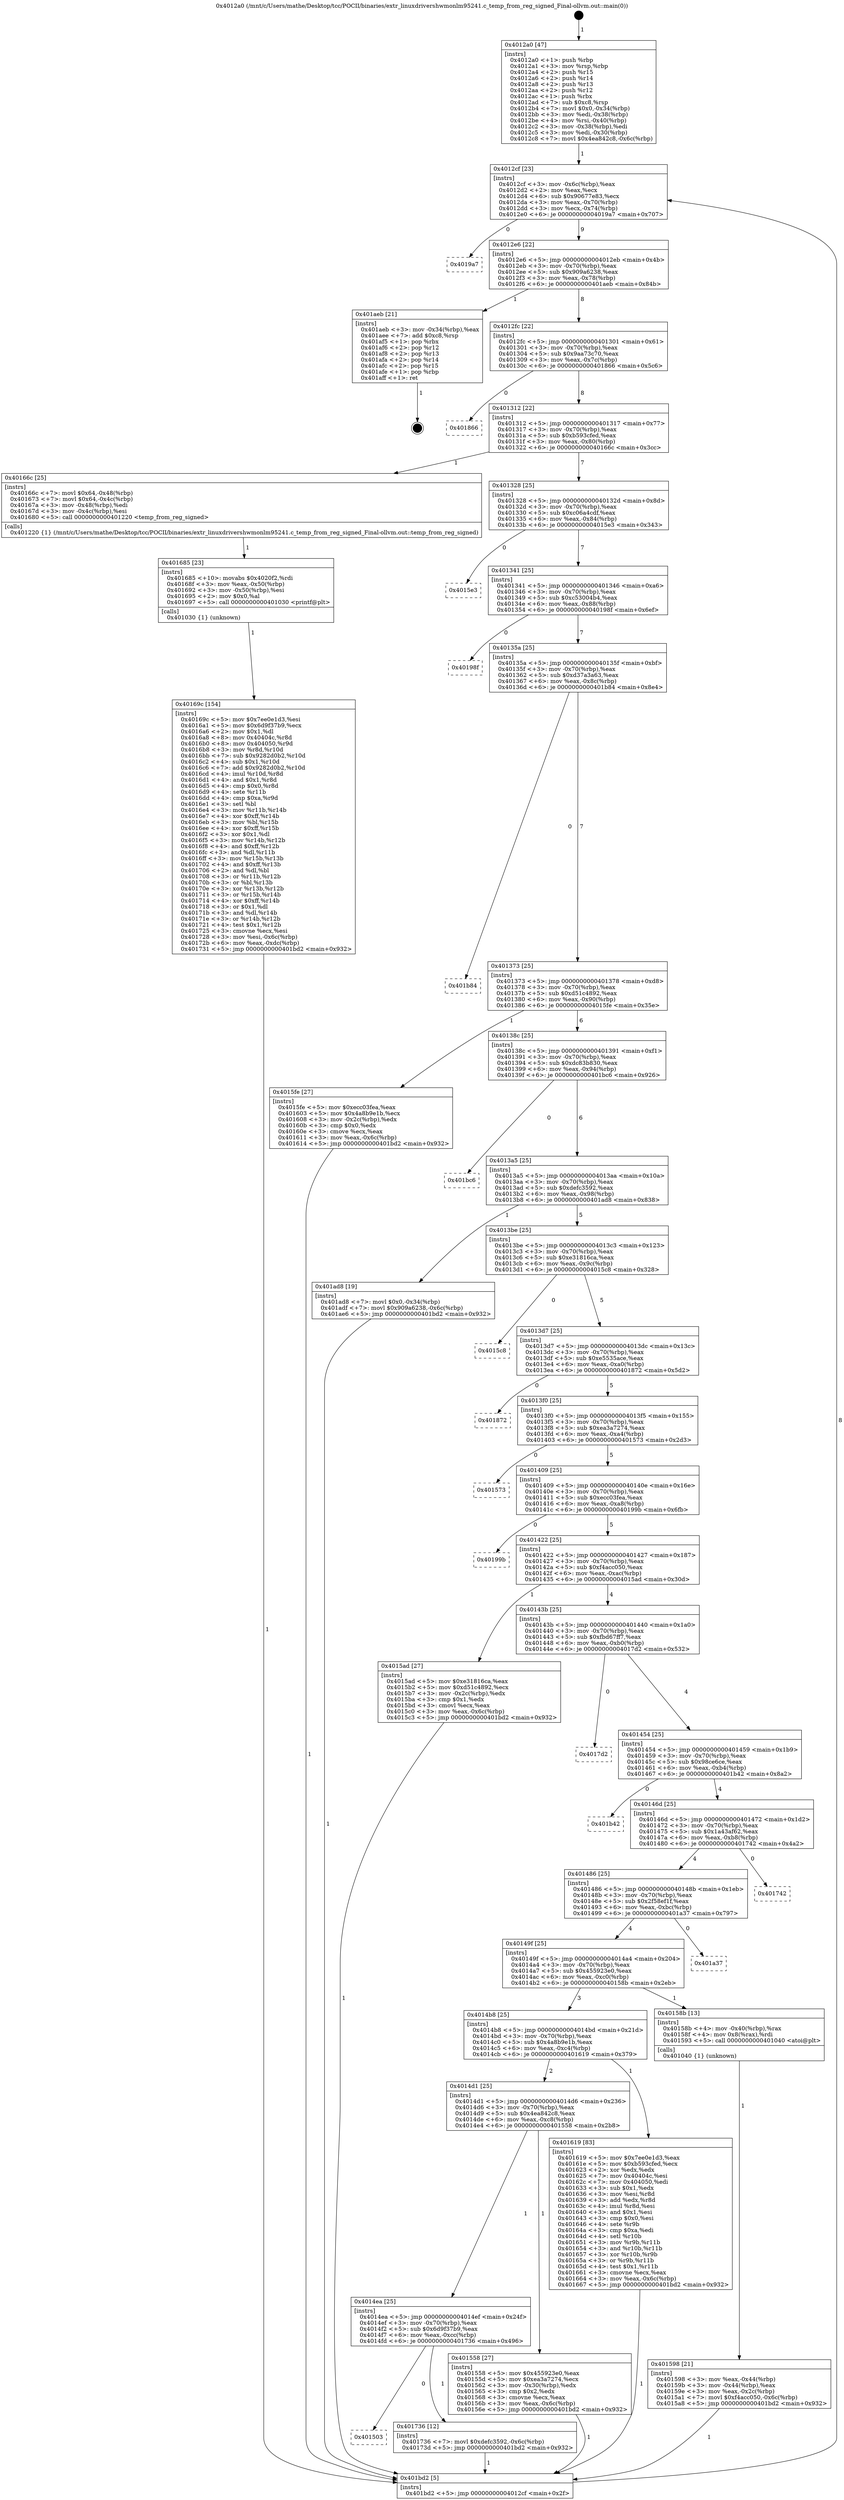 digraph "0x4012a0" {
  label = "0x4012a0 (/mnt/c/Users/mathe/Desktop/tcc/POCII/binaries/extr_linuxdrivershwmonlm95241.c_temp_from_reg_signed_Final-ollvm.out::main(0))"
  labelloc = "t"
  node[shape=record]

  Entry [label="",width=0.3,height=0.3,shape=circle,fillcolor=black,style=filled]
  "0x4012cf" [label="{
     0x4012cf [23]\l
     | [instrs]\l
     &nbsp;&nbsp;0x4012cf \<+3\>: mov -0x6c(%rbp),%eax\l
     &nbsp;&nbsp;0x4012d2 \<+2\>: mov %eax,%ecx\l
     &nbsp;&nbsp;0x4012d4 \<+6\>: sub $0x90677e83,%ecx\l
     &nbsp;&nbsp;0x4012da \<+3\>: mov %eax,-0x70(%rbp)\l
     &nbsp;&nbsp;0x4012dd \<+3\>: mov %ecx,-0x74(%rbp)\l
     &nbsp;&nbsp;0x4012e0 \<+6\>: je 00000000004019a7 \<main+0x707\>\l
  }"]
  "0x4019a7" [label="{
     0x4019a7\l
  }", style=dashed]
  "0x4012e6" [label="{
     0x4012e6 [22]\l
     | [instrs]\l
     &nbsp;&nbsp;0x4012e6 \<+5\>: jmp 00000000004012eb \<main+0x4b\>\l
     &nbsp;&nbsp;0x4012eb \<+3\>: mov -0x70(%rbp),%eax\l
     &nbsp;&nbsp;0x4012ee \<+5\>: sub $0x909a6238,%eax\l
     &nbsp;&nbsp;0x4012f3 \<+3\>: mov %eax,-0x78(%rbp)\l
     &nbsp;&nbsp;0x4012f6 \<+6\>: je 0000000000401aeb \<main+0x84b\>\l
  }"]
  Exit [label="",width=0.3,height=0.3,shape=circle,fillcolor=black,style=filled,peripheries=2]
  "0x401aeb" [label="{
     0x401aeb [21]\l
     | [instrs]\l
     &nbsp;&nbsp;0x401aeb \<+3\>: mov -0x34(%rbp),%eax\l
     &nbsp;&nbsp;0x401aee \<+7\>: add $0xc8,%rsp\l
     &nbsp;&nbsp;0x401af5 \<+1\>: pop %rbx\l
     &nbsp;&nbsp;0x401af6 \<+2\>: pop %r12\l
     &nbsp;&nbsp;0x401af8 \<+2\>: pop %r13\l
     &nbsp;&nbsp;0x401afa \<+2\>: pop %r14\l
     &nbsp;&nbsp;0x401afc \<+2\>: pop %r15\l
     &nbsp;&nbsp;0x401afe \<+1\>: pop %rbp\l
     &nbsp;&nbsp;0x401aff \<+1\>: ret\l
  }"]
  "0x4012fc" [label="{
     0x4012fc [22]\l
     | [instrs]\l
     &nbsp;&nbsp;0x4012fc \<+5\>: jmp 0000000000401301 \<main+0x61\>\l
     &nbsp;&nbsp;0x401301 \<+3\>: mov -0x70(%rbp),%eax\l
     &nbsp;&nbsp;0x401304 \<+5\>: sub $0x9aa73c70,%eax\l
     &nbsp;&nbsp;0x401309 \<+3\>: mov %eax,-0x7c(%rbp)\l
     &nbsp;&nbsp;0x40130c \<+6\>: je 0000000000401866 \<main+0x5c6\>\l
  }"]
  "0x401503" [label="{
     0x401503\l
  }", style=dashed]
  "0x401866" [label="{
     0x401866\l
  }", style=dashed]
  "0x401312" [label="{
     0x401312 [22]\l
     | [instrs]\l
     &nbsp;&nbsp;0x401312 \<+5\>: jmp 0000000000401317 \<main+0x77\>\l
     &nbsp;&nbsp;0x401317 \<+3\>: mov -0x70(%rbp),%eax\l
     &nbsp;&nbsp;0x40131a \<+5\>: sub $0xb593cfed,%eax\l
     &nbsp;&nbsp;0x40131f \<+3\>: mov %eax,-0x80(%rbp)\l
     &nbsp;&nbsp;0x401322 \<+6\>: je 000000000040166c \<main+0x3cc\>\l
  }"]
  "0x401736" [label="{
     0x401736 [12]\l
     | [instrs]\l
     &nbsp;&nbsp;0x401736 \<+7\>: movl $0xdefc3592,-0x6c(%rbp)\l
     &nbsp;&nbsp;0x40173d \<+5\>: jmp 0000000000401bd2 \<main+0x932\>\l
  }"]
  "0x40166c" [label="{
     0x40166c [25]\l
     | [instrs]\l
     &nbsp;&nbsp;0x40166c \<+7\>: movl $0x64,-0x48(%rbp)\l
     &nbsp;&nbsp;0x401673 \<+7\>: movl $0x64,-0x4c(%rbp)\l
     &nbsp;&nbsp;0x40167a \<+3\>: mov -0x48(%rbp),%edi\l
     &nbsp;&nbsp;0x40167d \<+3\>: mov -0x4c(%rbp),%esi\l
     &nbsp;&nbsp;0x401680 \<+5\>: call 0000000000401220 \<temp_from_reg_signed\>\l
     | [calls]\l
     &nbsp;&nbsp;0x401220 \{1\} (/mnt/c/Users/mathe/Desktop/tcc/POCII/binaries/extr_linuxdrivershwmonlm95241.c_temp_from_reg_signed_Final-ollvm.out::temp_from_reg_signed)\l
  }"]
  "0x401328" [label="{
     0x401328 [25]\l
     | [instrs]\l
     &nbsp;&nbsp;0x401328 \<+5\>: jmp 000000000040132d \<main+0x8d\>\l
     &nbsp;&nbsp;0x40132d \<+3\>: mov -0x70(%rbp),%eax\l
     &nbsp;&nbsp;0x401330 \<+5\>: sub $0xc06a4cdf,%eax\l
     &nbsp;&nbsp;0x401335 \<+6\>: mov %eax,-0x84(%rbp)\l
     &nbsp;&nbsp;0x40133b \<+6\>: je 00000000004015e3 \<main+0x343\>\l
  }"]
  "0x40169c" [label="{
     0x40169c [154]\l
     | [instrs]\l
     &nbsp;&nbsp;0x40169c \<+5\>: mov $0x7ee0e1d3,%esi\l
     &nbsp;&nbsp;0x4016a1 \<+5\>: mov $0x6d9f37b9,%ecx\l
     &nbsp;&nbsp;0x4016a6 \<+2\>: mov $0x1,%dl\l
     &nbsp;&nbsp;0x4016a8 \<+8\>: mov 0x40404c,%r8d\l
     &nbsp;&nbsp;0x4016b0 \<+8\>: mov 0x404050,%r9d\l
     &nbsp;&nbsp;0x4016b8 \<+3\>: mov %r8d,%r10d\l
     &nbsp;&nbsp;0x4016bb \<+7\>: sub $0x9282d0b2,%r10d\l
     &nbsp;&nbsp;0x4016c2 \<+4\>: sub $0x1,%r10d\l
     &nbsp;&nbsp;0x4016c6 \<+7\>: add $0x9282d0b2,%r10d\l
     &nbsp;&nbsp;0x4016cd \<+4\>: imul %r10d,%r8d\l
     &nbsp;&nbsp;0x4016d1 \<+4\>: and $0x1,%r8d\l
     &nbsp;&nbsp;0x4016d5 \<+4\>: cmp $0x0,%r8d\l
     &nbsp;&nbsp;0x4016d9 \<+4\>: sete %r11b\l
     &nbsp;&nbsp;0x4016dd \<+4\>: cmp $0xa,%r9d\l
     &nbsp;&nbsp;0x4016e1 \<+3\>: setl %bl\l
     &nbsp;&nbsp;0x4016e4 \<+3\>: mov %r11b,%r14b\l
     &nbsp;&nbsp;0x4016e7 \<+4\>: xor $0xff,%r14b\l
     &nbsp;&nbsp;0x4016eb \<+3\>: mov %bl,%r15b\l
     &nbsp;&nbsp;0x4016ee \<+4\>: xor $0xff,%r15b\l
     &nbsp;&nbsp;0x4016f2 \<+3\>: xor $0x1,%dl\l
     &nbsp;&nbsp;0x4016f5 \<+3\>: mov %r14b,%r12b\l
     &nbsp;&nbsp;0x4016f8 \<+4\>: and $0xff,%r12b\l
     &nbsp;&nbsp;0x4016fc \<+3\>: and %dl,%r11b\l
     &nbsp;&nbsp;0x4016ff \<+3\>: mov %r15b,%r13b\l
     &nbsp;&nbsp;0x401702 \<+4\>: and $0xff,%r13b\l
     &nbsp;&nbsp;0x401706 \<+2\>: and %dl,%bl\l
     &nbsp;&nbsp;0x401708 \<+3\>: or %r11b,%r12b\l
     &nbsp;&nbsp;0x40170b \<+3\>: or %bl,%r13b\l
     &nbsp;&nbsp;0x40170e \<+3\>: xor %r13b,%r12b\l
     &nbsp;&nbsp;0x401711 \<+3\>: or %r15b,%r14b\l
     &nbsp;&nbsp;0x401714 \<+4\>: xor $0xff,%r14b\l
     &nbsp;&nbsp;0x401718 \<+3\>: or $0x1,%dl\l
     &nbsp;&nbsp;0x40171b \<+3\>: and %dl,%r14b\l
     &nbsp;&nbsp;0x40171e \<+3\>: or %r14b,%r12b\l
     &nbsp;&nbsp;0x401721 \<+4\>: test $0x1,%r12b\l
     &nbsp;&nbsp;0x401725 \<+3\>: cmovne %ecx,%esi\l
     &nbsp;&nbsp;0x401728 \<+3\>: mov %esi,-0x6c(%rbp)\l
     &nbsp;&nbsp;0x40172b \<+6\>: mov %eax,-0xdc(%rbp)\l
     &nbsp;&nbsp;0x401731 \<+5\>: jmp 0000000000401bd2 \<main+0x932\>\l
  }"]
  "0x4015e3" [label="{
     0x4015e3\l
  }", style=dashed]
  "0x401341" [label="{
     0x401341 [25]\l
     | [instrs]\l
     &nbsp;&nbsp;0x401341 \<+5\>: jmp 0000000000401346 \<main+0xa6\>\l
     &nbsp;&nbsp;0x401346 \<+3\>: mov -0x70(%rbp),%eax\l
     &nbsp;&nbsp;0x401349 \<+5\>: sub $0xc53004b4,%eax\l
     &nbsp;&nbsp;0x40134e \<+6\>: mov %eax,-0x88(%rbp)\l
     &nbsp;&nbsp;0x401354 \<+6\>: je 000000000040198f \<main+0x6ef\>\l
  }"]
  "0x401685" [label="{
     0x401685 [23]\l
     | [instrs]\l
     &nbsp;&nbsp;0x401685 \<+10\>: movabs $0x4020f2,%rdi\l
     &nbsp;&nbsp;0x40168f \<+3\>: mov %eax,-0x50(%rbp)\l
     &nbsp;&nbsp;0x401692 \<+3\>: mov -0x50(%rbp),%esi\l
     &nbsp;&nbsp;0x401695 \<+2\>: mov $0x0,%al\l
     &nbsp;&nbsp;0x401697 \<+5\>: call 0000000000401030 \<printf@plt\>\l
     | [calls]\l
     &nbsp;&nbsp;0x401030 \{1\} (unknown)\l
  }"]
  "0x40198f" [label="{
     0x40198f\l
  }", style=dashed]
  "0x40135a" [label="{
     0x40135a [25]\l
     | [instrs]\l
     &nbsp;&nbsp;0x40135a \<+5\>: jmp 000000000040135f \<main+0xbf\>\l
     &nbsp;&nbsp;0x40135f \<+3\>: mov -0x70(%rbp),%eax\l
     &nbsp;&nbsp;0x401362 \<+5\>: sub $0xd37a3a63,%eax\l
     &nbsp;&nbsp;0x401367 \<+6\>: mov %eax,-0x8c(%rbp)\l
     &nbsp;&nbsp;0x40136d \<+6\>: je 0000000000401b84 \<main+0x8e4\>\l
  }"]
  "0x401598" [label="{
     0x401598 [21]\l
     | [instrs]\l
     &nbsp;&nbsp;0x401598 \<+3\>: mov %eax,-0x44(%rbp)\l
     &nbsp;&nbsp;0x40159b \<+3\>: mov -0x44(%rbp),%eax\l
     &nbsp;&nbsp;0x40159e \<+3\>: mov %eax,-0x2c(%rbp)\l
     &nbsp;&nbsp;0x4015a1 \<+7\>: movl $0xf4acc050,-0x6c(%rbp)\l
     &nbsp;&nbsp;0x4015a8 \<+5\>: jmp 0000000000401bd2 \<main+0x932\>\l
  }"]
  "0x401b84" [label="{
     0x401b84\l
  }", style=dashed]
  "0x401373" [label="{
     0x401373 [25]\l
     | [instrs]\l
     &nbsp;&nbsp;0x401373 \<+5\>: jmp 0000000000401378 \<main+0xd8\>\l
     &nbsp;&nbsp;0x401378 \<+3\>: mov -0x70(%rbp),%eax\l
     &nbsp;&nbsp;0x40137b \<+5\>: sub $0xd51c4892,%eax\l
     &nbsp;&nbsp;0x401380 \<+6\>: mov %eax,-0x90(%rbp)\l
     &nbsp;&nbsp;0x401386 \<+6\>: je 00000000004015fe \<main+0x35e\>\l
  }"]
  "0x4012a0" [label="{
     0x4012a0 [47]\l
     | [instrs]\l
     &nbsp;&nbsp;0x4012a0 \<+1\>: push %rbp\l
     &nbsp;&nbsp;0x4012a1 \<+3\>: mov %rsp,%rbp\l
     &nbsp;&nbsp;0x4012a4 \<+2\>: push %r15\l
     &nbsp;&nbsp;0x4012a6 \<+2\>: push %r14\l
     &nbsp;&nbsp;0x4012a8 \<+2\>: push %r13\l
     &nbsp;&nbsp;0x4012aa \<+2\>: push %r12\l
     &nbsp;&nbsp;0x4012ac \<+1\>: push %rbx\l
     &nbsp;&nbsp;0x4012ad \<+7\>: sub $0xc8,%rsp\l
     &nbsp;&nbsp;0x4012b4 \<+7\>: movl $0x0,-0x34(%rbp)\l
     &nbsp;&nbsp;0x4012bb \<+3\>: mov %edi,-0x38(%rbp)\l
     &nbsp;&nbsp;0x4012be \<+4\>: mov %rsi,-0x40(%rbp)\l
     &nbsp;&nbsp;0x4012c2 \<+3\>: mov -0x38(%rbp),%edi\l
     &nbsp;&nbsp;0x4012c5 \<+3\>: mov %edi,-0x30(%rbp)\l
     &nbsp;&nbsp;0x4012c8 \<+7\>: movl $0x4ea842c8,-0x6c(%rbp)\l
  }"]
  "0x4015fe" [label="{
     0x4015fe [27]\l
     | [instrs]\l
     &nbsp;&nbsp;0x4015fe \<+5\>: mov $0xecc03fea,%eax\l
     &nbsp;&nbsp;0x401603 \<+5\>: mov $0x4a8b9e1b,%ecx\l
     &nbsp;&nbsp;0x401608 \<+3\>: mov -0x2c(%rbp),%edx\l
     &nbsp;&nbsp;0x40160b \<+3\>: cmp $0x0,%edx\l
     &nbsp;&nbsp;0x40160e \<+3\>: cmove %ecx,%eax\l
     &nbsp;&nbsp;0x401611 \<+3\>: mov %eax,-0x6c(%rbp)\l
     &nbsp;&nbsp;0x401614 \<+5\>: jmp 0000000000401bd2 \<main+0x932\>\l
  }"]
  "0x40138c" [label="{
     0x40138c [25]\l
     | [instrs]\l
     &nbsp;&nbsp;0x40138c \<+5\>: jmp 0000000000401391 \<main+0xf1\>\l
     &nbsp;&nbsp;0x401391 \<+3\>: mov -0x70(%rbp),%eax\l
     &nbsp;&nbsp;0x401394 \<+5\>: sub $0xdc83b830,%eax\l
     &nbsp;&nbsp;0x401399 \<+6\>: mov %eax,-0x94(%rbp)\l
     &nbsp;&nbsp;0x40139f \<+6\>: je 0000000000401bc6 \<main+0x926\>\l
  }"]
  "0x401bd2" [label="{
     0x401bd2 [5]\l
     | [instrs]\l
     &nbsp;&nbsp;0x401bd2 \<+5\>: jmp 00000000004012cf \<main+0x2f\>\l
  }"]
  "0x401bc6" [label="{
     0x401bc6\l
  }", style=dashed]
  "0x4013a5" [label="{
     0x4013a5 [25]\l
     | [instrs]\l
     &nbsp;&nbsp;0x4013a5 \<+5\>: jmp 00000000004013aa \<main+0x10a\>\l
     &nbsp;&nbsp;0x4013aa \<+3\>: mov -0x70(%rbp),%eax\l
     &nbsp;&nbsp;0x4013ad \<+5\>: sub $0xdefc3592,%eax\l
     &nbsp;&nbsp;0x4013b2 \<+6\>: mov %eax,-0x98(%rbp)\l
     &nbsp;&nbsp;0x4013b8 \<+6\>: je 0000000000401ad8 \<main+0x838\>\l
  }"]
  "0x4014ea" [label="{
     0x4014ea [25]\l
     | [instrs]\l
     &nbsp;&nbsp;0x4014ea \<+5\>: jmp 00000000004014ef \<main+0x24f\>\l
     &nbsp;&nbsp;0x4014ef \<+3\>: mov -0x70(%rbp),%eax\l
     &nbsp;&nbsp;0x4014f2 \<+5\>: sub $0x6d9f37b9,%eax\l
     &nbsp;&nbsp;0x4014f7 \<+6\>: mov %eax,-0xcc(%rbp)\l
     &nbsp;&nbsp;0x4014fd \<+6\>: je 0000000000401736 \<main+0x496\>\l
  }"]
  "0x401ad8" [label="{
     0x401ad8 [19]\l
     | [instrs]\l
     &nbsp;&nbsp;0x401ad8 \<+7\>: movl $0x0,-0x34(%rbp)\l
     &nbsp;&nbsp;0x401adf \<+7\>: movl $0x909a6238,-0x6c(%rbp)\l
     &nbsp;&nbsp;0x401ae6 \<+5\>: jmp 0000000000401bd2 \<main+0x932\>\l
  }"]
  "0x4013be" [label="{
     0x4013be [25]\l
     | [instrs]\l
     &nbsp;&nbsp;0x4013be \<+5\>: jmp 00000000004013c3 \<main+0x123\>\l
     &nbsp;&nbsp;0x4013c3 \<+3\>: mov -0x70(%rbp),%eax\l
     &nbsp;&nbsp;0x4013c6 \<+5\>: sub $0xe31816ca,%eax\l
     &nbsp;&nbsp;0x4013cb \<+6\>: mov %eax,-0x9c(%rbp)\l
     &nbsp;&nbsp;0x4013d1 \<+6\>: je 00000000004015c8 \<main+0x328\>\l
  }"]
  "0x401558" [label="{
     0x401558 [27]\l
     | [instrs]\l
     &nbsp;&nbsp;0x401558 \<+5\>: mov $0x455923e0,%eax\l
     &nbsp;&nbsp;0x40155d \<+5\>: mov $0xea3a7274,%ecx\l
     &nbsp;&nbsp;0x401562 \<+3\>: mov -0x30(%rbp),%edx\l
     &nbsp;&nbsp;0x401565 \<+3\>: cmp $0x2,%edx\l
     &nbsp;&nbsp;0x401568 \<+3\>: cmovne %ecx,%eax\l
     &nbsp;&nbsp;0x40156b \<+3\>: mov %eax,-0x6c(%rbp)\l
     &nbsp;&nbsp;0x40156e \<+5\>: jmp 0000000000401bd2 \<main+0x932\>\l
  }"]
  "0x4015c8" [label="{
     0x4015c8\l
  }", style=dashed]
  "0x4013d7" [label="{
     0x4013d7 [25]\l
     | [instrs]\l
     &nbsp;&nbsp;0x4013d7 \<+5\>: jmp 00000000004013dc \<main+0x13c\>\l
     &nbsp;&nbsp;0x4013dc \<+3\>: mov -0x70(%rbp),%eax\l
     &nbsp;&nbsp;0x4013df \<+5\>: sub $0xe5535ace,%eax\l
     &nbsp;&nbsp;0x4013e4 \<+6\>: mov %eax,-0xa0(%rbp)\l
     &nbsp;&nbsp;0x4013ea \<+6\>: je 0000000000401872 \<main+0x5d2\>\l
  }"]
  "0x4014d1" [label="{
     0x4014d1 [25]\l
     | [instrs]\l
     &nbsp;&nbsp;0x4014d1 \<+5\>: jmp 00000000004014d6 \<main+0x236\>\l
     &nbsp;&nbsp;0x4014d6 \<+3\>: mov -0x70(%rbp),%eax\l
     &nbsp;&nbsp;0x4014d9 \<+5\>: sub $0x4ea842c8,%eax\l
     &nbsp;&nbsp;0x4014de \<+6\>: mov %eax,-0xc8(%rbp)\l
     &nbsp;&nbsp;0x4014e4 \<+6\>: je 0000000000401558 \<main+0x2b8\>\l
  }"]
  "0x401872" [label="{
     0x401872\l
  }", style=dashed]
  "0x4013f0" [label="{
     0x4013f0 [25]\l
     | [instrs]\l
     &nbsp;&nbsp;0x4013f0 \<+5\>: jmp 00000000004013f5 \<main+0x155\>\l
     &nbsp;&nbsp;0x4013f5 \<+3\>: mov -0x70(%rbp),%eax\l
     &nbsp;&nbsp;0x4013f8 \<+5\>: sub $0xea3a7274,%eax\l
     &nbsp;&nbsp;0x4013fd \<+6\>: mov %eax,-0xa4(%rbp)\l
     &nbsp;&nbsp;0x401403 \<+6\>: je 0000000000401573 \<main+0x2d3\>\l
  }"]
  "0x401619" [label="{
     0x401619 [83]\l
     | [instrs]\l
     &nbsp;&nbsp;0x401619 \<+5\>: mov $0x7ee0e1d3,%eax\l
     &nbsp;&nbsp;0x40161e \<+5\>: mov $0xb593cfed,%ecx\l
     &nbsp;&nbsp;0x401623 \<+2\>: xor %edx,%edx\l
     &nbsp;&nbsp;0x401625 \<+7\>: mov 0x40404c,%esi\l
     &nbsp;&nbsp;0x40162c \<+7\>: mov 0x404050,%edi\l
     &nbsp;&nbsp;0x401633 \<+3\>: sub $0x1,%edx\l
     &nbsp;&nbsp;0x401636 \<+3\>: mov %esi,%r8d\l
     &nbsp;&nbsp;0x401639 \<+3\>: add %edx,%r8d\l
     &nbsp;&nbsp;0x40163c \<+4\>: imul %r8d,%esi\l
     &nbsp;&nbsp;0x401640 \<+3\>: and $0x1,%esi\l
     &nbsp;&nbsp;0x401643 \<+3\>: cmp $0x0,%esi\l
     &nbsp;&nbsp;0x401646 \<+4\>: sete %r9b\l
     &nbsp;&nbsp;0x40164a \<+3\>: cmp $0xa,%edi\l
     &nbsp;&nbsp;0x40164d \<+4\>: setl %r10b\l
     &nbsp;&nbsp;0x401651 \<+3\>: mov %r9b,%r11b\l
     &nbsp;&nbsp;0x401654 \<+3\>: and %r10b,%r11b\l
     &nbsp;&nbsp;0x401657 \<+3\>: xor %r10b,%r9b\l
     &nbsp;&nbsp;0x40165a \<+3\>: or %r9b,%r11b\l
     &nbsp;&nbsp;0x40165d \<+4\>: test $0x1,%r11b\l
     &nbsp;&nbsp;0x401661 \<+3\>: cmovne %ecx,%eax\l
     &nbsp;&nbsp;0x401664 \<+3\>: mov %eax,-0x6c(%rbp)\l
     &nbsp;&nbsp;0x401667 \<+5\>: jmp 0000000000401bd2 \<main+0x932\>\l
  }"]
  "0x401573" [label="{
     0x401573\l
  }", style=dashed]
  "0x401409" [label="{
     0x401409 [25]\l
     | [instrs]\l
     &nbsp;&nbsp;0x401409 \<+5\>: jmp 000000000040140e \<main+0x16e\>\l
     &nbsp;&nbsp;0x40140e \<+3\>: mov -0x70(%rbp),%eax\l
     &nbsp;&nbsp;0x401411 \<+5\>: sub $0xecc03fea,%eax\l
     &nbsp;&nbsp;0x401416 \<+6\>: mov %eax,-0xa8(%rbp)\l
     &nbsp;&nbsp;0x40141c \<+6\>: je 000000000040199b \<main+0x6fb\>\l
  }"]
  "0x4014b8" [label="{
     0x4014b8 [25]\l
     | [instrs]\l
     &nbsp;&nbsp;0x4014b8 \<+5\>: jmp 00000000004014bd \<main+0x21d\>\l
     &nbsp;&nbsp;0x4014bd \<+3\>: mov -0x70(%rbp),%eax\l
     &nbsp;&nbsp;0x4014c0 \<+5\>: sub $0x4a8b9e1b,%eax\l
     &nbsp;&nbsp;0x4014c5 \<+6\>: mov %eax,-0xc4(%rbp)\l
     &nbsp;&nbsp;0x4014cb \<+6\>: je 0000000000401619 \<main+0x379\>\l
  }"]
  "0x40199b" [label="{
     0x40199b\l
  }", style=dashed]
  "0x401422" [label="{
     0x401422 [25]\l
     | [instrs]\l
     &nbsp;&nbsp;0x401422 \<+5\>: jmp 0000000000401427 \<main+0x187\>\l
     &nbsp;&nbsp;0x401427 \<+3\>: mov -0x70(%rbp),%eax\l
     &nbsp;&nbsp;0x40142a \<+5\>: sub $0xf4acc050,%eax\l
     &nbsp;&nbsp;0x40142f \<+6\>: mov %eax,-0xac(%rbp)\l
     &nbsp;&nbsp;0x401435 \<+6\>: je 00000000004015ad \<main+0x30d\>\l
  }"]
  "0x40158b" [label="{
     0x40158b [13]\l
     | [instrs]\l
     &nbsp;&nbsp;0x40158b \<+4\>: mov -0x40(%rbp),%rax\l
     &nbsp;&nbsp;0x40158f \<+4\>: mov 0x8(%rax),%rdi\l
     &nbsp;&nbsp;0x401593 \<+5\>: call 0000000000401040 \<atoi@plt\>\l
     | [calls]\l
     &nbsp;&nbsp;0x401040 \{1\} (unknown)\l
  }"]
  "0x4015ad" [label="{
     0x4015ad [27]\l
     | [instrs]\l
     &nbsp;&nbsp;0x4015ad \<+5\>: mov $0xe31816ca,%eax\l
     &nbsp;&nbsp;0x4015b2 \<+5\>: mov $0xd51c4892,%ecx\l
     &nbsp;&nbsp;0x4015b7 \<+3\>: mov -0x2c(%rbp),%edx\l
     &nbsp;&nbsp;0x4015ba \<+3\>: cmp $0x1,%edx\l
     &nbsp;&nbsp;0x4015bd \<+3\>: cmovl %ecx,%eax\l
     &nbsp;&nbsp;0x4015c0 \<+3\>: mov %eax,-0x6c(%rbp)\l
     &nbsp;&nbsp;0x4015c3 \<+5\>: jmp 0000000000401bd2 \<main+0x932\>\l
  }"]
  "0x40143b" [label="{
     0x40143b [25]\l
     | [instrs]\l
     &nbsp;&nbsp;0x40143b \<+5\>: jmp 0000000000401440 \<main+0x1a0\>\l
     &nbsp;&nbsp;0x401440 \<+3\>: mov -0x70(%rbp),%eax\l
     &nbsp;&nbsp;0x401443 \<+5\>: sub $0xfbd67ff7,%eax\l
     &nbsp;&nbsp;0x401448 \<+6\>: mov %eax,-0xb0(%rbp)\l
     &nbsp;&nbsp;0x40144e \<+6\>: je 00000000004017d2 \<main+0x532\>\l
  }"]
  "0x40149f" [label="{
     0x40149f [25]\l
     | [instrs]\l
     &nbsp;&nbsp;0x40149f \<+5\>: jmp 00000000004014a4 \<main+0x204\>\l
     &nbsp;&nbsp;0x4014a4 \<+3\>: mov -0x70(%rbp),%eax\l
     &nbsp;&nbsp;0x4014a7 \<+5\>: sub $0x455923e0,%eax\l
     &nbsp;&nbsp;0x4014ac \<+6\>: mov %eax,-0xc0(%rbp)\l
     &nbsp;&nbsp;0x4014b2 \<+6\>: je 000000000040158b \<main+0x2eb\>\l
  }"]
  "0x4017d2" [label="{
     0x4017d2\l
  }", style=dashed]
  "0x401454" [label="{
     0x401454 [25]\l
     | [instrs]\l
     &nbsp;&nbsp;0x401454 \<+5\>: jmp 0000000000401459 \<main+0x1b9\>\l
     &nbsp;&nbsp;0x401459 \<+3\>: mov -0x70(%rbp),%eax\l
     &nbsp;&nbsp;0x40145c \<+5\>: sub $0x98ce6ce,%eax\l
     &nbsp;&nbsp;0x401461 \<+6\>: mov %eax,-0xb4(%rbp)\l
     &nbsp;&nbsp;0x401467 \<+6\>: je 0000000000401b42 \<main+0x8a2\>\l
  }"]
  "0x401a37" [label="{
     0x401a37\l
  }", style=dashed]
  "0x401b42" [label="{
     0x401b42\l
  }", style=dashed]
  "0x40146d" [label="{
     0x40146d [25]\l
     | [instrs]\l
     &nbsp;&nbsp;0x40146d \<+5\>: jmp 0000000000401472 \<main+0x1d2\>\l
     &nbsp;&nbsp;0x401472 \<+3\>: mov -0x70(%rbp),%eax\l
     &nbsp;&nbsp;0x401475 \<+5\>: sub $0x1a43af62,%eax\l
     &nbsp;&nbsp;0x40147a \<+6\>: mov %eax,-0xb8(%rbp)\l
     &nbsp;&nbsp;0x401480 \<+6\>: je 0000000000401742 \<main+0x4a2\>\l
  }"]
  "0x401486" [label="{
     0x401486 [25]\l
     | [instrs]\l
     &nbsp;&nbsp;0x401486 \<+5\>: jmp 000000000040148b \<main+0x1eb\>\l
     &nbsp;&nbsp;0x40148b \<+3\>: mov -0x70(%rbp),%eax\l
     &nbsp;&nbsp;0x40148e \<+5\>: sub $0x2f58ef1f,%eax\l
     &nbsp;&nbsp;0x401493 \<+6\>: mov %eax,-0xbc(%rbp)\l
     &nbsp;&nbsp;0x401499 \<+6\>: je 0000000000401a37 \<main+0x797\>\l
  }"]
  "0x401742" [label="{
     0x401742\l
  }", style=dashed]
  Entry -> "0x4012a0" [label=" 1"]
  "0x4012cf" -> "0x4019a7" [label=" 0"]
  "0x4012cf" -> "0x4012e6" [label=" 9"]
  "0x401aeb" -> Exit [label=" 1"]
  "0x4012e6" -> "0x401aeb" [label=" 1"]
  "0x4012e6" -> "0x4012fc" [label=" 8"]
  "0x401ad8" -> "0x401bd2" [label=" 1"]
  "0x4012fc" -> "0x401866" [label=" 0"]
  "0x4012fc" -> "0x401312" [label=" 8"]
  "0x401736" -> "0x401bd2" [label=" 1"]
  "0x401312" -> "0x40166c" [label=" 1"]
  "0x401312" -> "0x401328" [label=" 7"]
  "0x4014ea" -> "0x401503" [label=" 0"]
  "0x401328" -> "0x4015e3" [label=" 0"]
  "0x401328" -> "0x401341" [label=" 7"]
  "0x4014ea" -> "0x401736" [label=" 1"]
  "0x401341" -> "0x40198f" [label=" 0"]
  "0x401341" -> "0x40135a" [label=" 7"]
  "0x40169c" -> "0x401bd2" [label=" 1"]
  "0x40135a" -> "0x401b84" [label=" 0"]
  "0x40135a" -> "0x401373" [label=" 7"]
  "0x401685" -> "0x40169c" [label=" 1"]
  "0x401373" -> "0x4015fe" [label=" 1"]
  "0x401373" -> "0x40138c" [label=" 6"]
  "0x40166c" -> "0x401685" [label=" 1"]
  "0x40138c" -> "0x401bc6" [label=" 0"]
  "0x40138c" -> "0x4013a5" [label=" 6"]
  "0x401619" -> "0x401bd2" [label=" 1"]
  "0x4013a5" -> "0x401ad8" [label=" 1"]
  "0x4013a5" -> "0x4013be" [label=" 5"]
  "0x4015fe" -> "0x401bd2" [label=" 1"]
  "0x4013be" -> "0x4015c8" [label=" 0"]
  "0x4013be" -> "0x4013d7" [label=" 5"]
  "0x4015ad" -> "0x401bd2" [label=" 1"]
  "0x4013d7" -> "0x401872" [label=" 0"]
  "0x4013d7" -> "0x4013f0" [label=" 5"]
  "0x40158b" -> "0x401598" [label=" 1"]
  "0x4013f0" -> "0x401573" [label=" 0"]
  "0x4013f0" -> "0x401409" [label=" 5"]
  "0x401bd2" -> "0x4012cf" [label=" 8"]
  "0x401409" -> "0x40199b" [label=" 0"]
  "0x401409" -> "0x401422" [label=" 5"]
  "0x401558" -> "0x401bd2" [label=" 1"]
  "0x401422" -> "0x4015ad" [label=" 1"]
  "0x401422" -> "0x40143b" [label=" 4"]
  "0x4014d1" -> "0x4014ea" [label=" 1"]
  "0x40143b" -> "0x4017d2" [label=" 0"]
  "0x40143b" -> "0x401454" [label=" 4"]
  "0x401598" -> "0x401bd2" [label=" 1"]
  "0x401454" -> "0x401b42" [label=" 0"]
  "0x401454" -> "0x40146d" [label=" 4"]
  "0x4014b8" -> "0x4014d1" [label=" 2"]
  "0x40146d" -> "0x401742" [label=" 0"]
  "0x40146d" -> "0x401486" [label=" 4"]
  "0x4014b8" -> "0x401619" [label=" 1"]
  "0x401486" -> "0x401a37" [label=" 0"]
  "0x401486" -> "0x40149f" [label=" 4"]
  "0x4014d1" -> "0x401558" [label=" 1"]
  "0x40149f" -> "0x40158b" [label=" 1"]
  "0x40149f" -> "0x4014b8" [label=" 3"]
  "0x4012a0" -> "0x4012cf" [label=" 1"]
}
